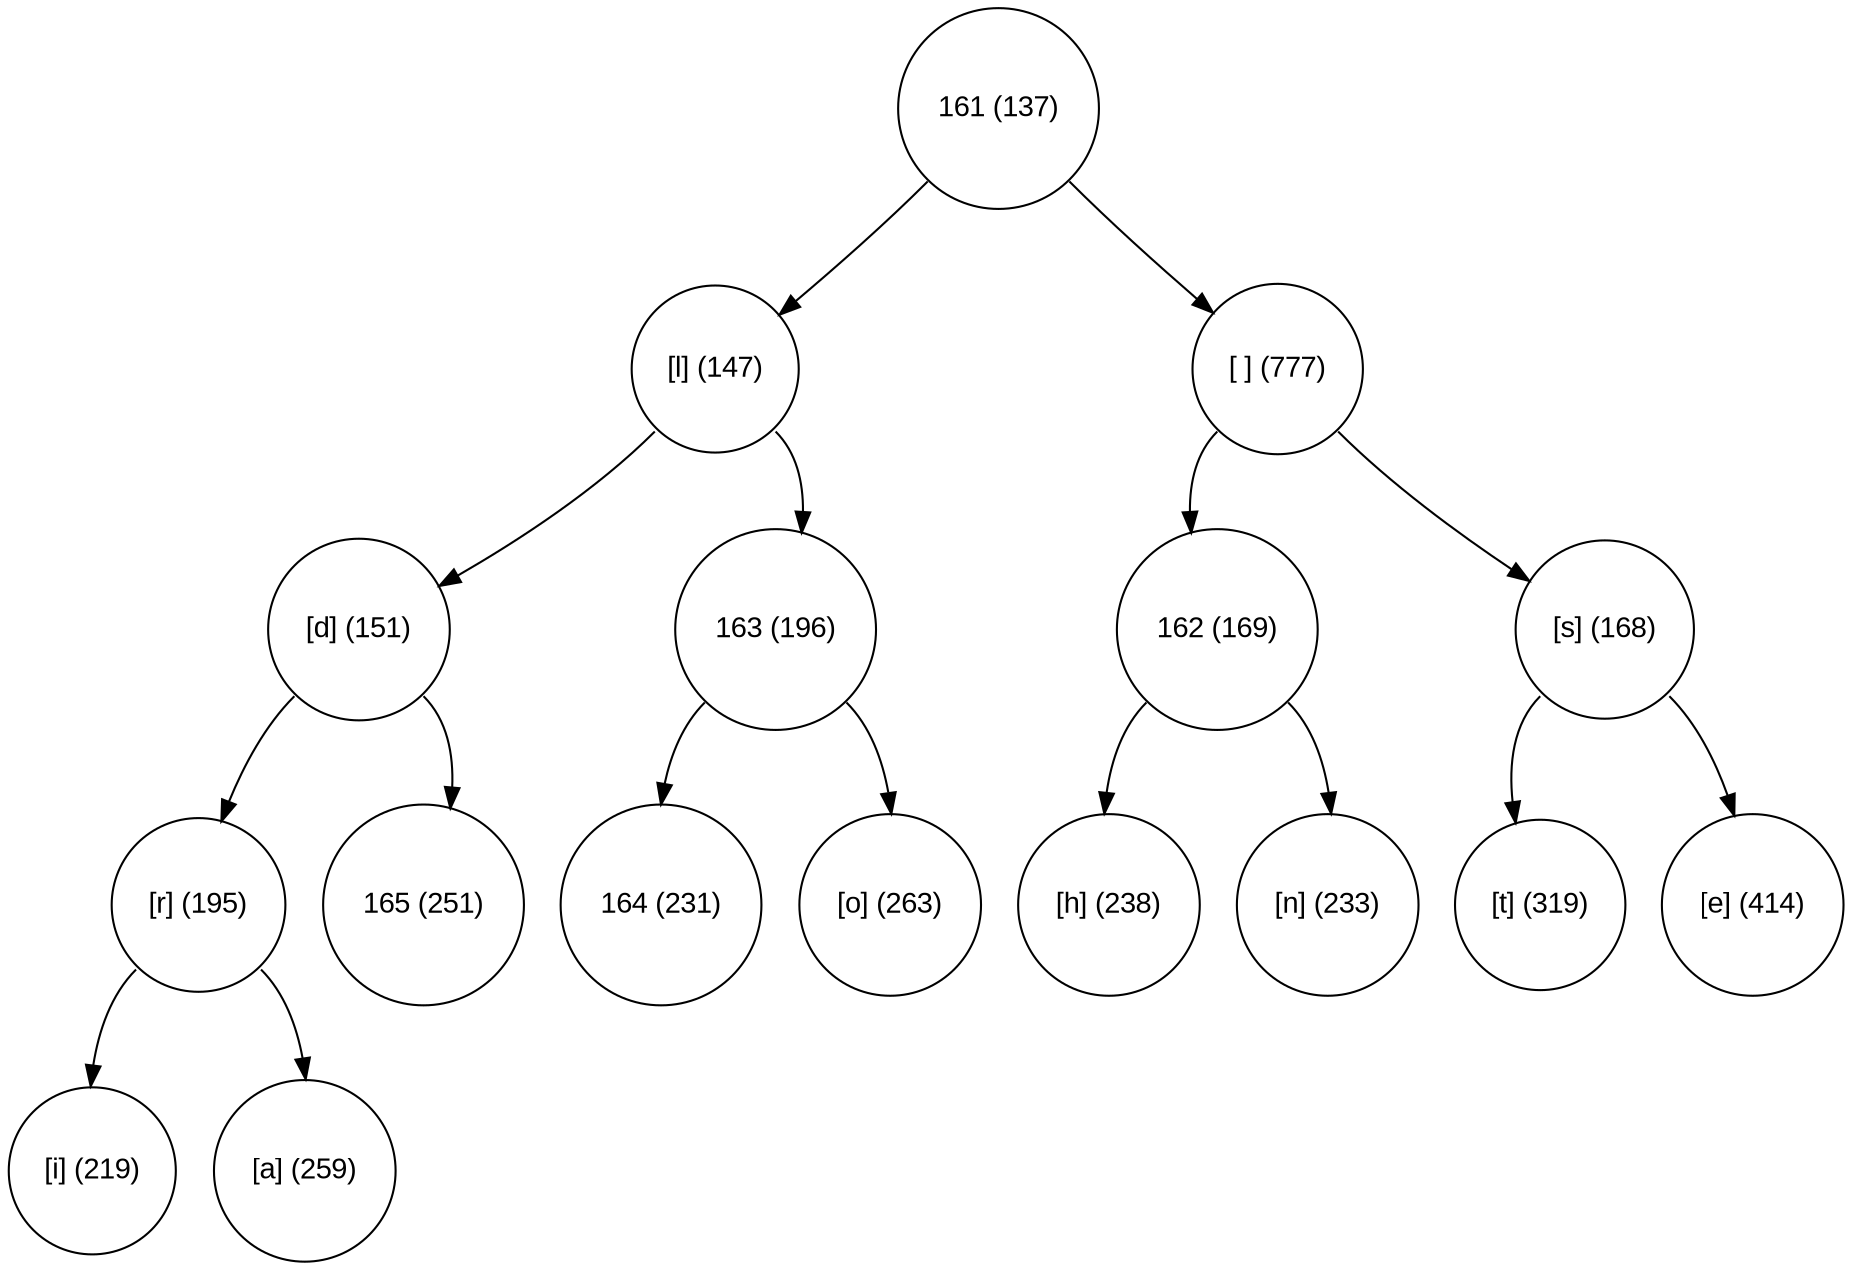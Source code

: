 digraph move_down {
	node [fontname="Arial", shape="circle", width=0.5]; 

	0 [label = "161 (137)"];
	0:sw -> 1;
	1 [label = "[l] (147)"];
	1:sw -> 3;
	3 [label = "[d] (151)"];
	3:sw -> 7;
	7 [label = "[r] (195)"];
	7:sw -> 15;
	15 [label = "[i] (219)"];
	7:se -> 16;
	16 [label = "[a] (259)"];
	3:se -> 8;
	8 [label = "165 (251)"];
	1:se -> 4;
	4 [label = "163 (196)"];
	4:sw -> 9;
	9 [label = "164 (231)"];
	4:se -> 10;
	10 [label = "[o] (263)"];
	0:se -> 2;
	2 [label = "[ ] (777)"];
	2:sw -> 5;
	5 [label = "162 (169)"];
	5:sw -> 11;
	11 [label = "[h] (238)"];
	5:se -> 12;
	12 [label = "[n] (233)"];
	2:se -> 6;
	6 [label = "[s] (168)"];
	6:sw -> 13;
	13 [label = "[t] (319)"];
	6:se -> 14;
	14 [label = "[e] (414)"];
}
